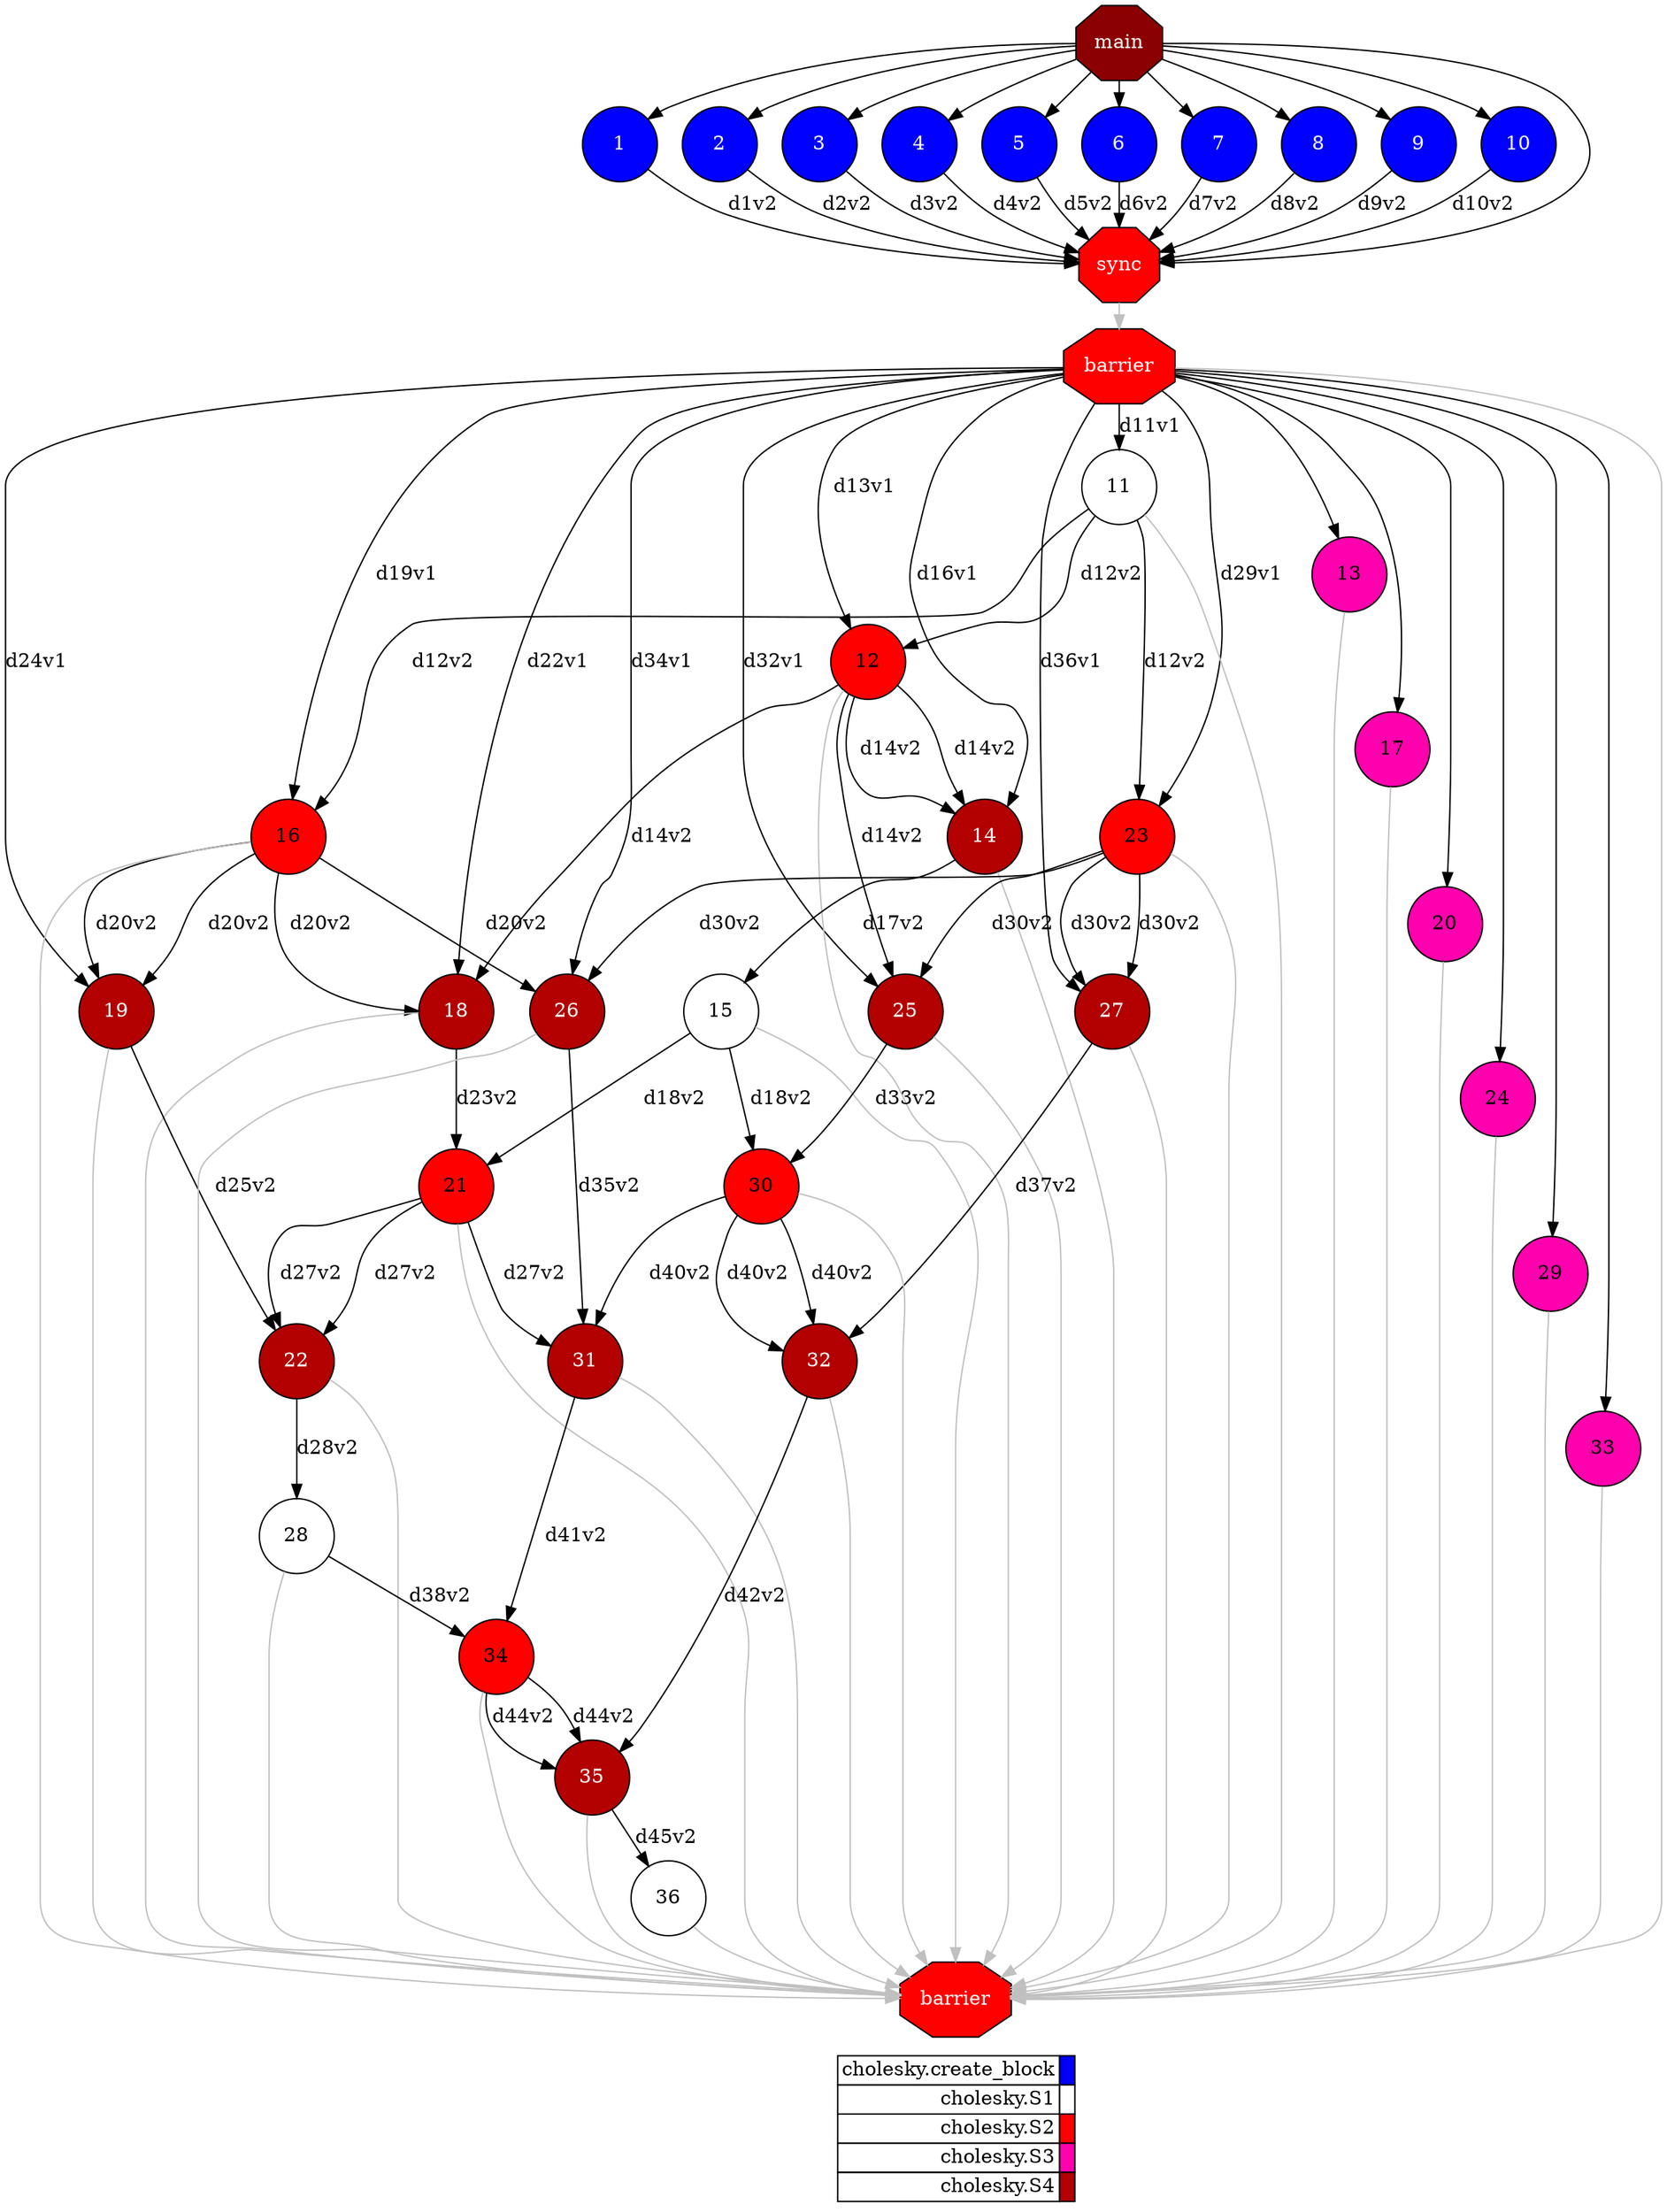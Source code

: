 digraph {
  rankdir=TB;
  labeljust="l";
  compound= true;
  subgraph dependence_graph {
    ranksep=0.20;
    node[height=0.75];

Synchro0[label="main", shape=octagon, style=filled fillcolor="#8B0000" fontcolor="#FFFFFF"];
1[shape=circle, style=filled fillcolor="#0000ff" fontcolor="#ffffff"];
Synchro0 -> 1;
2[shape=circle, style=filled fillcolor="#0000ff" fontcolor="#ffffff"];
Synchro0 -> 2;
3[shape=circle, style=filled fillcolor="#0000ff" fontcolor="#ffffff"];
Synchro0 -> 3;
4[shape=circle, style=filled fillcolor="#0000ff" fontcolor="#ffffff"];
Synchro0 -> 4;
5[shape=circle, style=filled fillcolor="#0000ff" fontcolor="#ffffff"];
Synchro0 -> 5;
6[shape=circle, style=filled fillcolor="#0000ff" fontcolor="#ffffff"];
Synchro0 -> 6;
7[shape=circle, style=filled fillcolor="#0000ff" fontcolor="#ffffff"];
Synchro0 -> 7;
8[shape=circle, style=filled fillcolor="#0000ff" fontcolor="#ffffff"];
Synchro0 -> 8;
9[shape=circle, style=filled fillcolor="#0000ff" fontcolor="#ffffff"];
Synchro0 -> 9;
10[shape=circle, style=filled fillcolor="#0000ff" fontcolor="#ffffff"];
Synchro0 -> 10;
Synchro1[label="sync", shape=octagon, style=filled fillcolor="#ff0000" fontcolor="#FFFFFF"];
Synchro0 -> Synchro1;
1 -> Synchro1 [label="d1v2"];
2 -> Synchro1 [label="d2v2"];
3 -> Synchro1 [label="d3v2"];
4 -> Synchro1 [label="d4v2"];
5 -> Synchro1 [label="d5v2"];
6 -> Synchro1 [label="d6v2"];
7 -> Synchro1 [label="d7v2"];
8 -> Synchro1 [label="d8v2"];
9 -> Synchro1 [label="d9v2"];
10 -> Synchro1 [label="d10v2"];
Synchro2[label="barrier", shape=octagon, style=filled fillcolor="#ff0000" fontcolor="#FFFFFF"];
Synchro1 -> Synchro2 [color=grey];
11[shape=circle, style=filled fillcolor="#ffffff" fontcolor="#000000"];
Synchro2 -> 11 [label="d11v1"];
12[shape=circle, style=filled fillcolor="#ff0000" fontcolor="#000000"];
11 -> 12 [label="d12v2"];
Synchro2 -> 12 [label="d13v1"];
13[shape=circle, style=filled fillcolor="#ff00ae" fontcolor="#000000"];
Synchro2 -> 13;
14[shape=circle, style=filled fillcolor="#b30000" fontcolor="#ffffff"];
12 -> 14 [label="d14v2"];
12 -> 14 [label="d14v2"];
Synchro2 -> 14 [label="d16v1"];
15[shape=circle, style=filled fillcolor="#ffffff" fontcolor="#000000"];
14 -> 15 [label="d17v2"];
16[shape=circle, style=filled fillcolor="#ff0000" fontcolor="#000000"];
11 -> 16 [label="d12v2"];
Synchro2 -> 16 [label="d19v1"];
17[shape=circle, style=filled fillcolor="#ff00ae" fontcolor="#000000"];
Synchro2 -> 17;
18[shape=circle, style=filled fillcolor="#b30000" fontcolor="#ffffff"];
16 -> 18 [label="d20v2"];
12 -> 18 [label="d14v2"];
Synchro2 -> 18 [label="d22v1"];
19[shape=circle, style=filled fillcolor="#b30000" fontcolor="#ffffff"];
16 -> 19 [label="d20v2"];
16 -> 19 [label="d20v2"];
Synchro2 -> 19 [label="d24v1"];
20[shape=circle, style=filled fillcolor="#ff00ae" fontcolor="#000000"];
Synchro2 -> 20;
21[shape=circle, style=filled fillcolor="#ff0000" fontcolor="#000000"];
15 -> 21 [label="d18v2"];
18 -> 21 [label="d23v2"];
22[shape=circle, style=filled fillcolor="#b30000" fontcolor="#ffffff"];
21 -> 22 [label="d27v2"];
21 -> 22 [label="d27v2"];
19 -> 22 [label="d25v2"];
23[shape=circle, style=filled fillcolor="#ff0000" fontcolor="#000000"];
11 -> 23 [label="d12v2"];
Synchro2 -> 23 [label="d29v1"];
24[shape=circle, style=filled fillcolor="#ff00ae" fontcolor="#000000"];
Synchro2 -> 24;
25[shape=circle, style=filled fillcolor="#b30000" fontcolor="#ffffff"];
23 -> 25 [label="d30v2"];
12 -> 25 [label="d14v2"];
Synchro2 -> 25 [label="d32v1"];
26[shape=circle, style=filled fillcolor="#b30000" fontcolor="#ffffff"];
23 -> 26 [label="d30v2"];
16 -> 26 [label="d20v2"];
Synchro2 -> 26 [label="d34v1"];
27[shape=circle, style=filled fillcolor="#b30000" fontcolor="#ffffff"];
23 -> 27 [label="d30v2"];
23 -> 27 [label="d30v2"];
Synchro2 -> 27 [label="d36v1"];
28[shape=circle, style=filled fillcolor="#ffffff" fontcolor="#000000"];
22 -> 28 [label="d28v2"];
29[shape=circle, style=filled fillcolor="#ff00ae" fontcolor="#000000"];
Synchro2 -> 29;
30[shape=circle, style=filled fillcolor="#ff0000" fontcolor="#000000"];
15 -> 30 [label="d18v2"];
25 -> 30 [label="d33v2"];
31[shape=circle, style=filled fillcolor="#b30000" fontcolor="#ffffff"];
30 -> 31 [label="d40v2"];
21 -> 31 [label="d27v2"];
26 -> 31 [label="d35v2"];
32[shape=circle, style=filled fillcolor="#b30000" fontcolor="#ffffff"];
30 -> 32 [label="d40v2"];
30 -> 32 [label="d40v2"];
27 -> 32 [label="d37v2"];
33[shape=circle, style=filled fillcolor="#ff00ae" fontcolor="#000000"];
Synchro2 -> 33;
34[shape=circle, style=filled fillcolor="#ff0000" fontcolor="#000000"];
28 -> 34 [label="d38v2"];
31 -> 34 [label="d41v2"];
35[shape=circle, style=filled fillcolor="#b30000" fontcolor="#ffffff"];
34 -> 35 [label="d44v2"];
34 -> 35 [label="d44v2"];
32 -> 35 [label="d42v2"];
36[shape=circle, style=filled fillcolor="#ffffff" fontcolor="#000000"];
35 -> 36 [label="d45v2"];
Synchro3[label="barrier", shape=octagon, style=filled fillcolor="#ff0000" fontcolor="#FFFFFF"];
Synchro2 -> Synchro3 [color=grey];
11 -> Synchro3 [color=grey];
23 -> Synchro3 [color=grey];
20 -> Synchro3 [color=grey];
29 -> Synchro3 [color=grey];
22 -> Synchro3 [color=grey];
28 -> Synchro3 [color=grey];
31 -> Synchro3 [color=grey];
19 -> Synchro3 [color=grey];
14 -> Synchro3 [color=grey];
26 -> Synchro3 [color=grey];
21 -> Synchro3 [color=grey];
35 -> Synchro3 [color=grey];
13 -> Synchro3 [color=grey];
18 -> Synchro3 [color=grey];
17 -> Synchro3 [color=grey];
30 -> Synchro3 [color=grey];
27 -> Synchro3 [color=grey];
12 -> Synchro3 [color=grey];
15 -> Synchro3 [color=grey];
33 -> Synchro3 [color=grey];
24 -> Synchro3 [color=grey];
36 -> Synchro3 [color=grey];
16 -> Synchro3 [color=grey];
34 -> Synchro3 [color=grey];
25 -> Synchro3 [color=grey];
32 -> Synchro3 [color=grey];  }
  subgraph legend {
    rank=sink;
    node [shape=plaintext, height=0.75];
    ranksep=0.20;
    label = "Legend";
    key [label=<
      <table border="0" cellpadding="2" cellspacing="0" cellborder="1">
<tr>
<td align="right">cholesky.create_block</td>
<td bgcolor="#0000ff">&nbsp;</td>
</tr>
<tr>
<td align="right">cholesky.S1</td>
<td bgcolor="#ffffff">&nbsp;</td>
</tr>
<tr>
<td align="right">cholesky.S2</td>
<td bgcolor="#ff0000">&nbsp;</td>
</tr>
<tr>
<td align="right">cholesky.S3</td>
<td bgcolor="#ff00ae">&nbsp;</td>
</tr>
<tr>
<td align="right">cholesky.S4</td>
<td bgcolor="#b30000">&nbsp;</td>
</tr>
      </table>
    >]
  }
}
